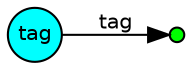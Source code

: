 digraph pwb_model {
	rankdir=LR;
	size="8,5"
	node [ shape = circle , fontname = "Helvetica" , fontsize = 10 , height = 0.1 , width = 0.1 , margin = 0.01 ,  style=filled ];
	edge [ fontname = "Helvetica" , forcelabels= true , fontsize = 10 ];
	"tag" [ shape=circle fillcolor=cyan ];
        "REF1" [shape=circle , label ="", width=0.1 , height=0.1, regular=1, style=filled , fillcolor=green ];
        tag -> REF1 [ label = "tag" , arrowhead = "normal" ];

}
